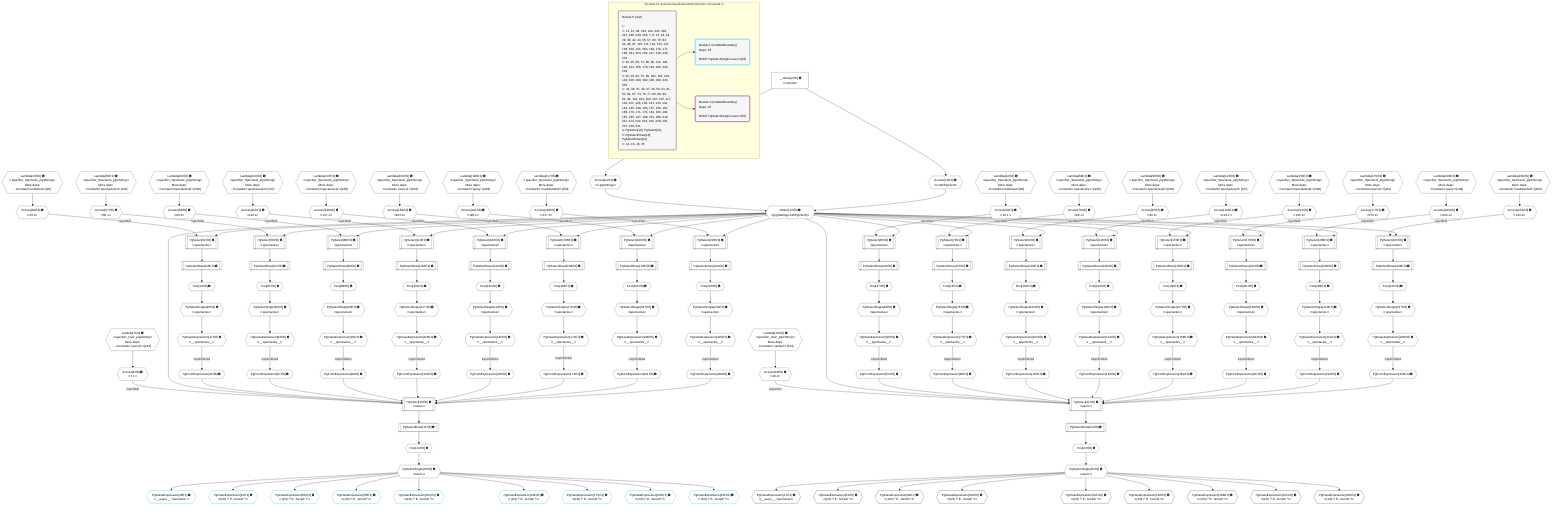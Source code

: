 %%{init: {'themeVariables': { 'fontSize': '12px'}}}%%
graph TD
    classDef path fill:#eee,stroke:#000,color:#000
    classDef plan fill:#fff,stroke-width:1px,color:#000
    classDef itemplan fill:#fff,stroke-width:2px,color:#000
    classDef unbatchedplan fill:#dff,stroke-width:1px,color:#000
    classDef sideeffectplan fill:#fcc,stroke-width:2px,color:#000
    classDef bucket fill:#f6f6f6,color:#000,stroke-width:2px,text-align:left

    subgraph "Buckets for queries/relay/defaultNodeIdCodec.computed-id"
    Bucket0("Bucket 0 (root)<br /><br />1: <br />ᐳ: 11, 12, 28, 243, 244, 245, 246, 247, 248, 249, 250, 7, 8, 13, 18, 19, 29, 30, 42, 43, 56, 57, 69, 70, 83, 84, 96, 97, 110, 111, 123, 124, 137, 138, 150, 151, 163, 164, 176, 177, 190, 191, 203, 204, 217, 218, 230, 231<br />2: 32, 45, 59, 72, 86, 99, 113, 126, 140, 153, 166, 179, 193, 206, 220, 233<br />3: 35, 48, 62, 75, 89, 102, 116, 129, 143, 156, 169, 182, 196, 209, 223, 236<br />ᐳ: 34, 36, 37, 40, 47, 49, 50, 53, 61, 63, 64, 67, 74, 76, 77, 80, 88, 90, 91, 94, 101, 103, 104, 107, 115, 117, 118, 121, 128, 130, 131, 134, 142, 144, 145, 148, 155, 157, 158, 161, 168, 170, 171, 174, 181, 183, 184, 187, 195, 197, 198, 201, 208, 210, 211, 214, 222, 224, 225, 228, 235, 237, 238, 241<br />4: PgSelect[10], PgSelect[21]<br />5: PgSelectRows[15], PgSelectRows[24]<br />ᐳ: 14, 16, 23, 25"):::bucket
    Bucket1("Bucket 1 (nullableBoundary)<br />Deps: 16<br /><br />ROOT PgSelectSingleᐸusersᐳ[16]"):::bucket
    Bucket2("Bucket 2 (nullableBoundary)<br />Deps: 25<br /><br />ROOT PgSelectSingleᐸusersᐳ[25]"):::bucket
    end
    Bucket0 --> Bucket1 & Bucket2

    %% plan dependencies
    PgSelect10[["PgSelect[10∈0] ➊<br />ᐸusersᐳ"]]:::plan
    Object13{{"Object[13∈0] ➊<br />ᐸ{pgSettings,withPgClient}ᐳ"}}:::plan
    Access8{{"Access[8∈0] ➊<br />ᐸ7.1ᐳ"}}:::plan
    PgFromExpression40{{"PgFromExpression[40∈0] ➊"}}:::plan
    PgFromExpression67{{"PgFromExpression[67∈0] ➊"}}:::plan
    PgFromExpression94{{"PgFromExpression[94∈0] ➊"}}:::plan
    PgFromExpression121{{"PgFromExpression[121∈0] ➊"}}:::plan
    PgFromExpression148{{"PgFromExpression[148∈0] ➊"}}:::plan
    PgFromExpression174{{"PgFromExpression[174∈0] ➊"}}:::plan
    PgFromExpression201{{"PgFromExpression[201∈0] ➊"}}:::plan
    PgFromExpression228{{"PgFromExpression[228∈0] ➊"}}:::plan
    Access8 -->|rejectNull| PgSelect10
    Object13 & PgFromExpression40 & PgFromExpression67 & PgFromExpression94 & PgFromExpression121 & PgFromExpression148 & PgFromExpression174 & PgFromExpression201 & PgFromExpression228 --> PgSelect10
    PgSelect21[["PgSelect[21∈0] ➊<br />ᐸusersᐳ"]]:::plan
    Access19{{"Access[19∈0] ➊<br />ᐸ18.1ᐳ"}}:::plan
    PgFromExpression53{{"PgFromExpression[53∈0] ➊"}}:::plan
    PgFromExpression80{{"PgFromExpression[80∈0] ➊"}}:::plan
    PgFromExpression107{{"PgFromExpression[107∈0] ➊"}}:::plan
    PgFromExpression134{{"PgFromExpression[134∈0] ➊"}}:::plan
    PgFromExpression161{{"PgFromExpression[161∈0] ➊"}}:::plan
    PgFromExpression187{{"PgFromExpression[187∈0] ➊"}}:::plan
    PgFromExpression214{{"PgFromExpression[214∈0] ➊"}}:::plan
    PgFromExpression241{{"PgFromExpression[241∈0] ➊"}}:::plan
    Access19 -->|rejectNull| PgSelect21
    Object13 & PgFromExpression53 & PgFromExpression80 & PgFromExpression107 & PgFromExpression134 & PgFromExpression161 & PgFromExpression187 & PgFromExpression214 & PgFromExpression241 --> PgSelect21
    Access11{{"Access[11∈0] ➊<br />ᐸ2.pgSettingsᐳ"}}:::plan
    Access12{{"Access[12∈0] ➊<br />ᐸ2.withPgClientᐳ"}}:::plan
    Access11 & Access12 --> Object13
    PgSelect32[["PgSelect[32∈0] ➊<br />ᐸspectaclesᐳ"]]:::plan
    Access30{{"Access[30∈0] ➊<br />ᐸ29.1ᐳ"}}:::plan
    Access30 -->|rejectNull| PgSelect32
    Object13 --> PgSelect32
    PgSelect45[["PgSelect[45∈0] ➊<br />ᐸspectaclesᐳ"]]:::plan
    Access43{{"Access[43∈0] ➊<br />ᐸ42.1ᐳ"}}:::plan
    Access43 -->|rejectNull| PgSelect45
    Object13 --> PgSelect45
    PgSelect59[["PgSelect[59∈0] ➊<br />ᐸspectaclesᐳ"]]:::plan
    Access57{{"Access[57∈0] ➊<br />ᐸ56.1ᐳ"}}:::plan
    Access57 -->|rejectNull| PgSelect59
    Object13 --> PgSelect59
    PgSelect72[["PgSelect[72∈0] ➊<br />ᐸspectaclesᐳ"]]:::plan
    Access70{{"Access[70∈0] ➊<br />ᐸ69.1ᐳ"}}:::plan
    Access70 -->|rejectNull| PgSelect72
    Object13 --> PgSelect72
    PgSelect86[["PgSelect[86∈0] ➊<br />ᐸspectaclesᐳ"]]:::plan
    Access84{{"Access[84∈0] ➊<br />ᐸ83.1ᐳ"}}:::plan
    Access84 -->|rejectNull| PgSelect86
    Object13 --> PgSelect86
    PgSelect99[["PgSelect[99∈0] ➊<br />ᐸspectaclesᐳ"]]:::plan
    Access97{{"Access[97∈0] ➊<br />ᐸ96.1ᐳ"}}:::plan
    Access97 -->|rejectNull| PgSelect99
    Object13 --> PgSelect99
    PgSelect113[["PgSelect[113∈0] ➊<br />ᐸspectaclesᐳ"]]:::plan
    Access111{{"Access[111∈0] ➊<br />ᐸ110.1ᐳ"}}:::plan
    Access111 -->|rejectNull| PgSelect113
    Object13 --> PgSelect113
    PgSelect126[["PgSelect[126∈0] ➊<br />ᐸspectaclesᐳ"]]:::plan
    Access124{{"Access[124∈0] ➊<br />ᐸ123.1ᐳ"}}:::plan
    Access124 -->|rejectNull| PgSelect126
    Object13 --> PgSelect126
    PgSelect140[["PgSelect[140∈0] ➊<br />ᐸspectaclesᐳ"]]:::plan
    Access138{{"Access[138∈0] ➊<br />ᐸ137.1ᐳ"}}:::plan
    Access138 -->|rejectNull| PgSelect140
    Object13 --> PgSelect140
    PgSelect153[["PgSelect[153∈0] ➊<br />ᐸspectaclesᐳ"]]:::plan
    Access151{{"Access[151∈0] ➊<br />ᐸ150.1ᐳ"}}:::plan
    Access151 -->|rejectNull| PgSelect153
    Object13 --> PgSelect153
    PgSelect166[["PgSelect[166∈0] ➊<br />ᐸspectaclesᐳ"]]:::plan
    Access164{{"Access[164∈0] ➊<br />ᐸ163.1ᐳ"}}:::plan
    Access164 -->|rejectNull| PgSelect166
    Object13 --> PgSelect166
    PgSelect179[["PgSelect[179∈0] ➊<br />ᐸspectaclesᐳ"]]:::plan
    Access177{{"Access[177∈0] ➊<br />ᐸ176.1ᐳ"}}:::plan
    Access177 -->|rejectNull| PgSelect179
    Object13 --> PgSelect179
    PgSelect193[["PgSelect[193∈0] ➊<br />ᐸspectaclesᐳ"]]:::plan
    Access191{{"Access[191∈0] ➊<br />ᐸ190.1ᐳ"}}:::plan
    Access191 -->|rejectNull| PgSelect193
    Object13 --> PgSelect193
    PgSelect206[["PgSelect[206∈0] ➊<br />ᐸspectaclesᐳ"]]:::plan
    Access204{{"Access[204∈0] ➊<br />ᐸ203.1ᐳ"}}:::plan
    Access204 -->|rejectNull| PgSelect206
    Object13 --> PgSelect206
    PgSelect220[["PgSelect[220∈0] ➊<br />ᐸspectaclesᐳ"]]:::plan
    Access218{{"Access[218∈0] ➊<br />ᐸ217.1ᐳ"}}:::plan
    Access218 -->|rejectNull| PgSelect220
    Object13 --> PgSelect220
    PgSelect233[["PgSelect[233∈0] ➊<br />ᐸspectaclesᐳ"]]:::plan
    Access231{{"Access[231∈0] ➊<br />ᐸ230.1ᐳ"}}:::plan
    Access231 -->|rejectNull| PgSelect233
    Object13 --> PgSelect233
    Lambda7{{"Lambda[7∈0] ➊<br />ᐸspecifier_User_pipeStringᐳ<br />More deps:<br />- Constantᐸ'users|1'ᐳ[243]"}}:::plan
    Lambda7 --> Access8
    __Value2["__Value[2∈0] ➊<br />ᐸcontextᐳ"]:::plan
    __Value2 --> Access11
    __Value2 --> Access12
    First14{{"First[14∈0] ➊"}}:::plan
    PgSelectRows15[["PgSelectRows[15∈0] ➊"]]:::plan
    PgSelectRows15 --> First14
    PgSelect10 --> PgSelectRows15
    PgSelectSingle16{{"PgSelectSingle[16∈0] ➊<br />ᐸusersᐳ"}}:::plan
    First14 --> PgSelectSingle16
    Lambda18{{"Lambda[18∈0] ➊<br />ᐸspecifier_User_pipeStringᐳ<br />More deps:<br />- Constantᐸ'users|2'ᐳ[244]"}}:::plan
    Lambda18 --> Access19
    First23{{"First[23∈0] ➊"}}:::plan
    PgSelectRows24[["PgSelectRows[24∈0] ➊"]]:::plan
    PgSelectRows24 --> First23
    PgSelect21 --> PgSelectRows24
    PgSelectSingle25{{"PgSelectSingle[25∈0] ➊<br />ᐸusersᐳ"}}:::plan
    First23 --> PgSelectSingle25
    Lambda29{{"Lambda[29∈0] ➊<br />ᐸspecifier_Spectacle_pipeStringᐳ<br />More deps:<br />- Constantᐸundefinedᐳ[28]"}}:::plan
    Lambda29 --> Access30
    First34{{"First[34∈0] ➊"}}:::plan
    PgSelectRows35[["PgSelectRows[35∈0] ➊"]]:::plan
    PgSelectRows35 --> First34
    PgSelect32 --> PgSelectRows35
    PgSelectSingle36{{"PgSelectSingle[36∈0] ➊<br />ᐸspectaclesᐳ"}}:::plan
    First34 --> PgSelectSingle36
    PgClassExpression37{{"PgClassExpression[37∈0] ➊<br />ᐸ__spectacles__ᐳ"}}:::plan
    PgSelectSingle36 --> PgClassExpression37
    PgClassExpression37 -->|trapInhibited| PgFromExpression40
    Lambda42{{"Lambda[42∈0] ➊<br />ᐸspecifier_Spectacle_pipeStringᐳ<br />More deps:<br />- Constantᐸundefinedᐳ[28]"}}:::plan
    Lambda42 --> Access43
    First47{{"First[47∈0] ➊"}}:::plan
    PgSelectRows48[["PgSelectRows[48∈0] ➊"]]:::plan
    PgSelectRows48 --> First47
    PgSelect45 --> PgSelectRows48
    PgSelectSingle49{{"PgSelectSingle[49∈0] ➊<br />ᐸspectaclesᐳ"}}:::plan
    First47 --> PgSelectSingle49
    PgClassExpression50{{"PgClassExpression[50∈0] ➊<br />ᐸ__spectacles__ᐳ"}}:::plan
    PgSelectSingle49 --> PgClassExpression50
    PgClassExpression50 -->|trapInhibited| PgFromExpression53
    Lambda56{{"Lambda[56∈0] ➊<br />ᐸspecifier_Spectacle_pipeStringᐳ<br />More deps:<br />- Constantᐸ'spectacles|1'ᐳ[245]"}}:::plan
    Lambda56 --> Access57
    First61{{"First[61∈0] ➊"}}:::plan
    PgSelectRows62[["PgSelectRows[62∈0] ➊"]]:::plan
    PgSelectRows62 --> First61
    PgSelect59 --> PgSelectRows62
    PgSelectSingle63{{"PgSelectSingle[63∈0] ➊<br />ᐸspectaclesᐳ"}}:::plan
    First61 --> PgSelectSingle63
    PgClassExpression64{{"PgClassExpression[64∈0] ➊<br />ᐸ__spectacles__ᐳ"}}:::plan
    PgSelectSingle63 --> PgClassExpression64
    PgClassExpression64 -->|trapInhibited| PgFromExpression67
    Lambda69{{"Lambda[69∈0] ➊<br />ᐸspecifier_Spectacle_pipeStringᐳ<br />More deps:<br />- Constantᐸ'spectacles|1'ᐳ[245]"}}:::plan
    Lambda69 --> Access70
    First74{{"First[74∈0] ➊"}}:::plan
    PgSelectRows75[["PgSelectRows[75∈0] ➊"]]:::plan
    PgSelectRows75 --> First74
    PgSelect72 --> PgSelectRows75
    PgSelectSingle76{{"PgSelectSingle[76∈0] ➊<br />ᐸspectaclesᐳ"}}:::plan
    First74 --> PgSelectSingle76
    PgClassExpression77{{"PgClassExpression[77∈0] ➊<br />ᐸ__spectacles__ᐳ"}}:::plan
    PgSelectSingle76 --> PgClassExpression77
    PgClassExpression77 -->|trapInhibited| PgFromExpression80
    Lambda83{{"Lambda[83∈0] ➊<br />ᐸspecifier_Spectacle_pipeStringᐳ<br />More deps:<br />- Constantᐸ'spectacles|2'ᐳ[246]"}}:::plan
    Lambda83 --> Access84
    First88{{"First[88∈0] ➊"}}:::plan
    PgSelectRows89[["PgSelectRows[89∈0] ➊"]]:::plan
    PgSelectRows89 --> First88
    PgSelect86 --> PgSelectRows89
    PgSelectSingle90{{"PgSelectSingle[90∈0] ➊<br />ᐸspectaclesᐳ"}}:::plan
    First88 --> PgSelectSingle90
    PgClassExpression91{{"PgClassExpression[91∈0] ➊<br />ᐸ__spectacles__ᐳ"}}:::plan
    PgSelectSingle90 --> PgClassExpression91
    PgClassExpression91 -->|trapInhibited| PgFromExpression94
    Lambda96{{"Lambda[96∈0] ➊<br />ᐸspecifier_Spectacle_pipeStringᐳ<br />More deps:<br />- Constantᐸ'spectacles|2'ᐳ[246]"}}:::plan
    Lambda96 --> Access97
    First101{{"First[101∈0] ➊"}}:::plan
    PgSelectRows102[["PgSelectRows[102∈0] ➊"]]:::plan
    PgSelectRows102 --> First101
    PgSelect99 --> PgSelectRows102
    PgSelectSingle103{{"PgSelectSingle[103∈0] ➊<br />ᐸspectaclesᐳ"}}:::plan
    First101 --> PgSelectSingle103
    PgClassExpression104{{"PgClassExpression[104∈0] ➊<br />ᐸ__spectacles__ᐳ"}}:::plan
    PgSelectSingle103 --> PgClassExpression104
    PgClassExpression104 -->|trapInhibited| PgFromExpression107
    Lambda110{{"Lambda[110∈0] ➊<br />ᐸspecifier_Spectacle_pipeStringᐳ<br />More deps:<br />- Constantᐸ'spectacles|3'ᐳ[247]"}}:::plan
    Lambda110 --> Access111
    First115{{"First[115∈0] ➊"}}:::plan
    PgSelectRows116[["PgSelectRows[116∈0] ➊"]]:::plan
    PgSelectRows116 --> First115
    PgSelect113 --> PgSelectRows116
    PgSelectSingle117{{"PgSelectSingle[117∈0] ➊<br />ᐸspectaclesᐳ"}}:::plan
    First115 --> PgSelectSingle117
    PgClassExpression118{{"PgClassExpression[118∈0] ➊<br />ᐸ__spectacles__ᐳ"}}:::plan
    PgSelectSingle117 --> PgClassExpression118
    PgClassExpression118 -->|trapInhibited| PgFromExpression121
    Lambda123{{"Lambda[123∈0] ➊<br />ᐸspecifier_Spectacle_pipeStringᐳ<br />More deps:<br />- Constantᐸ'spectacles|3'ᐳ[247]"}}:::plan
    Lambda123 --> Access124
    First128{{"First[128∈0] ➊"}}:::plan
    PgSelectRows129[["PgSelectRows[129∈0] ➊"]]:::plan
    PgSelectRows129 --> First128
    PgSelect126 --> PgSelectRows129
    PgSelectSingle130{{"PgSelectSingle[130∈0] ➊<br />ᐸspectaclesᐳ"}}:::plan
    First128 --> PgSelectSingle130
    PgClassExpression131{{"PgClassExpression[131∈0] ➊<br />ᐸ__spectacles__ᐳ"}}:::plan
    PgSelectSingle130 --> PgClassExpression131
    PgClassExpression131 -->|trapInhibited| PgFromExpression134
    Lambda137{{"Lambda[137∈0] ➊<br />ᐸspecifier_Spectacle_pipeStringᐳ<br />More deps:<br />- Constantᐸ'spectacles|4'ᐳ[248]"}}:::plan
    Lambda137 --> Access138
    First142{{"First[142∈0] ➊"}}:::plan
    PgSelectRows143[["PgSelectRows[143∈0] ➊"]]:::plan
    PgSelectRows143 --> First142
    PgSelect140 --> PgSelectRows143
    PgSelectSingle144{{"PgSelectSingle[144∈0] ➊<br />ᐸspectaclesᐳ"}}:::plan
    First142 --> PgSelectSingle144
    PgClassExpression145{{"PgClassExpression[145∈0] ➊<br />ᐸ__spectacles__ᐳ"}}:::plan
    PgSelectSingle144 --> PgClassExpression145
    PgClassExpression145 -->|trapInhibited| PgFromExpression148
    Lambda150{{"Lambda[150∈0] ➊<br />ᐸspecifier_Spectacle_pipeStringᐳ<br />More deps:<br />- Constantᐸ'spectacles|4'ᐳ[248]"}}:::plan
    Lambda150 --> Access151
    First155{{"First[155∈0] ➊"}}:::plan
    PgSelectRows156[["PgSelectRows[156∈0] ➊"]]:::plan
    PgSelectRows156 --> First155
    PgSelect153 --> PgSelectRows156
    PgSelectSingle157{{"PgSelectSingle[157∈0] ➊<br />ᐸspectaclesᐳ"}}:::plan
    First155 --> PgSelectSingle157
    PgClassExpression158{{"PgClassExpression[158∈0] ➊<br />ᐸ__spectacles__ᐳ"}}:::plan
    PgSelectSingle157 --> PgClassExpression158
    PgClassExpression158 -->|trapInhibited| PgFromExpression161
    Lambda163{{"Lambda[163∈0] ➊<br />ᐸspecifier_Spectacle_pipeStringᐳ<br />More deps:<br />- Constantᐸ'users|1'ᐳ[243]"}}:::plan
    Lambda163 --> Access164
    First168{{"First[168∈0] ➊"}}:::plan
    PgSelectRows169[["PgSelectRows[169∈0] ➊"]]:::plan
    PgSelectRows169 --> First168
    PgSelect166 --> PgSelectRows169
    PgSelectSingle170{{"PgSelectSingle[170∈0] ➊<br />ᐸspectaclesᐳ"}}:::plan
    First168 --> PgSelectSingle170
    PgClassExpression171{{"PgClassExpression[171∈0] ➊<br />ᐸ__spectacles__ᐳ"}}:::plan
    PgSelectSingle170 --> PgClassExpression171
    PgClassExpression171 -->|trapInhibited| PgFromExpression174
    Lambda176{{"Lambda[176∈0] ➊<br />ᐸspecifier_Spectacle_pipeStringᐳ<br />More deps:<br />- Constantᐸ'users|1'ᐳ[243]"}}:::plan
    Lambda176 --> Access177
    First181{{"First[181∈0] ➊"}}:::plan
    PgSelectRows182[["PgSelectRows[182∈0] ➊"]]:::plan
    PgSelectRows182 --> First181
    PgSelect179 --> PgSelectRows182
    PgSelectSingle183{{"PgSelectSingle[183∈0] ➊<br />ᐸspectaclesᐳ"}}:::plan
    First181 --> PgSelectSingle183
    PgClassExpression184{{"PgClassExpression[184∈0] ➊<br />ᐸ__spectacles__ᐳ"}}:::plan
    PgSelectSingle183 --> PgClassExpression184
    PgClassExpression184 -->|trapInhibited| PgFromExpression187
    Lambda190{{"Lambda[190∈0] ➊<br />ᐸspecifier_Spectacle_pipeStringᐳ<br />More deps:<br />- Constantᐸ'query'ᐳ[249]"}}:::plan
    Lambda190 --> Access191
    First195{{"First[195∈0] ➊"}}:::plan
    PgSelectRows196[["PgSelectRows[196∈0] ➊"]]:::plan
    PgSelectRows196 --> First195
    PgSelect193 --> PgSelectRows196
    PgSelectSingle197{{"PgSelectSingle[197∈0] ➊<br />ᐸspectaclesᐳ"}}:::plan
    First195 --> PgSelectSingle197
    PgClassExpression198{{"PgClassExpression[198∈0] ➊<br />ᐸ__spectacles__ᐳ"}}:::plan
    PgSelectSingle197 --> PgClassExpression198
    PgClassExpression198 -->|trapInhibited| PgFromExpression201
    Lambda203{{"Lambda[203∈0] ➊<br />ᐸspecifier_Spectacle_pipeStringᐳ<br />More deps:<br />- Constantᐸ'query'ᐳ[249]"}}:::plan
    Lambda203 --> Access204
    First208{{"First[208∈0] ➊"}}:::plan
    PgSelectRows209[["PgSelectRows[209∈0] ➊"]]:::plan
    PgSelectRows209 --> First208
    PgSelect206 --> PgSelectRows209
    PgSelectSingle210{{"PgSelectSingle[210∈0] ➊<br />ᐸspectaclesᐳ"}}:::plan
    First208 --> PgSelectSingle210
    PgClassExpression211{{"PgClassExpression[211∈0] ➊<br />ᐸ__spectacles__ᐳ"}}:::plan
    PgSelectSingle210 --> PgClassExpression211
    PgClassExpression211 -->|trapInhibited| PgFromExpression214
    Lambda217{{"Lambda[217∈0] ➊<br />ᐸspecifier_Spectacle_pipeStringᐳ<br />More deps:<br />- Constantᐸ'invalidnodeid'ᐳ[250]"}}:::plan
    Lambda217 --> Access218
    First222{{"First[222∈0] ➊"}}:::plan
    PgSelectRows223[["PgSelectRows[223∈0] ➊"]]:::plan
    PgSelectRows223 --> First222
    PgSelect220 --> PgSelectRows223
    PgSelectSingle224{{"PgSelectSingle[224∈0] ➊<br />ᐸspectaclesᐳ"}}:::plan
    First222 --> PgSelectSingle224
    PgClassExpression225{{"PgClassExpression[225∈0] ➊<br />ᐸ__spectacles__ᐳ"}}:::plan
    PgSelectSingle224 --> PgClassExpression225
    PgClassExpression225 -->|trapInhibited| PgFromExpression228
    Lambda230{{"Lambda[230∈0] ➊<br />ᐸspecifier_Spectacle_pipeStringᐳ<br />More deps:<br />- Constantᐸ'invalidnodeid'ᐳ[250]"}}:::plan
    Lambda230 --> Access231
    First235{{"First[235∈0] ➊"}}:::plan
    PgSelectRows236[["PgSelectRows[236∈0] ➊"]]:::plan
    PgSelectRows236 --> First235
    PgSelect233 --> PgSelectRows236
    PgSelectSingle237{{"PgSelectSingle[237∈0] ➊<br />ᐸspectaclesᐳ"}}:::plan
    First235 --> PgSelectSingle237
    PgClassExpression238{{"PgClassExpression[238∈0] ➊<br />ᐸ__spectacles__ᐳ"}}:::plan
    PgSelectSingle237 --> PgClassExpression238
    PgClassExpression238 -->|trapInhibited| PgFromExpression241
    PgClassExpression26{{"PgClassExpression[26∈1] ➊<br />ᐸ__users__.”username”ᐳ"}}:::plan
    PgSelectSingle16 --> PgClassExpression26
    PgClassExpression41{{"PgClassExpression[41∈1] ➊<br />ᐸ(1/0) /* E...ferred! */ᐳ"}}:::plan
    PgSelectSingle16 --> PgClassExpression41
    PgClassExpression68{{"PgClassExpression[68∈1] ➊<br />ᐸ(1/0) /* E...ferred! */ᐳ"}}:::plan
    PgSelectSingle16 --> PgClassExpression68
    PgClassExpression95{{"PgClassExpression[95∈1] ➊<br />ᐸ(1/0) /* E...ferred! */ᐳ"}}:::plan
    PgSelectSingle16 --> PgClassExpression95
    PgClassExpression122{{"PgClassExpression[122∈1] ➊<br />ᐸ(1/0) /* E...ferred! */ᐳ"}}:::plan
    PgSelectSingle16 --> PgClassExpression122
    PgClassExpression149{{"PgClassExpression[149∈1] ➊<br />ᐸ(1/0) /* E...ferred! */ᐳ"}}:::plan
    PgSelectSingle16 --> PgClassExpression149
    PgClassExpression175{{"PgClassExpression[175∈1] ➊<br />ᐸ(1/0) /* E...ferred! */ᐳ"}}:::plan
    PgSelectSingle16 --> PgClassExpression175
    PgClassExpression202{{"PgClassExpression[202∈1] ➊<br />ᐸ(1/0) /* E...ferred! */ᐳ"}}:::plan
    PgSelectSingle16 --> PgClassExpression202
    PgClassExpression229{{"PgClassExpression[229∈1] ➊<br />ᐸ(1/0) /* E...ferred! */ᐳ"}}:::plan
    PgSelectSingle16 --> PgClassExpression229
    PgClassExpression27{{"PgClassExpression[27∈2] ➊<br />ᐸ__users__.”username”ᐳ"}}:::plan
    PgSelectSingle25 --> PgClassExpression27
    PgClassExpression54{{"PgClassExpression[54∈2] ➊<br />ᐸ(1/0) /* E...ferred! */ᐳ"}}:::plan
    PgSelectSingle25 --> PgClassExpression54
    PgClassExpression81{{"PgClassExpression[81∈2] ➊<br />ᐸ(1/0) /* E...ferred! */ᐳ"}}:::plan
    PgSelectSingle25 --> PgClassExpression81
    PgClassExpression108{{"PgClassExpression[108∈2] ➊<br />ᐸ(1/0) /* E...ferred! */ᐳ"}}:::plan
    PgSelectSingle25 --> PgClassExpression108
    PgClassExpression135{{"PgClassExpression[135∈2] ➊<br />ᐸ(1/0) /* E...ferred! */ᐳ"}}:::plan
    PgSelectSingle25 --> PgClassExpression135
    PgClassExpression162{{"PgClassExpression[162∈2] ➊<br />ᐸ(1/0) /* E...ferred! */ᐳ"}}:::plan
    PgSelectSingle25 --> PgClassExpression162
    PgClassExpression188{{"PgClassExpression[188∈2] ➊<br />ᐸ(1/0) /* E...ferred! */ᐳ"}}:::plan
    PgSelectSingle25 --> PgClassExpression188
    PgClassExpression215{{"PgClassExpression[215∈2] ➊<br />ᐸ(1/0) /* E...ferred! */ᐳ"}}:::plan
    PgSelectSingle25 --> PgClassExpression215
    PgClassExpression242{{"PgClassExpression[242∈2] ➊<br />ᐸ(1/0) /* E...ferred! */ᐳ"}}:::plan
    PgSelectSingle25 --> PgClassExpression242

    %% define steps
    classDef bucket0 stroke:#696969
    class Bucket0,__Value2,Lambda7,Access8,PgSelect10,Access11,Access12,Object13,First14,PgSelectRows15,PgSelectSingle16,Lambda18,Access19,PgSelect21,First23,PgSelectRows24,PgSelectSingle25,Lambda29,Access30,PgSelect32,First34,PgSelectRows35,PgSelectSingle36,PgClassExpression37,PgFromExpression40,Lambda42,Access43,PgSelect45,First47,PgSelectRows48,PgSelectSingle49,PgClassExpression50,PgFromExpression53,Lambda56,Access57,PgSelect59,First61,PgSelectRows62,PgSelectSingle63,PgClassExpression64,PgFromExpression67,Lambda69,Access70,PgSelect72,First74,PgSelectRows75,PgSelectSingle76,PgClassExpression77,PgFromExpression80,Lambda83,Access84,PgSelect86,First88,PgSelectRows89,PgSelectSingle90,PgClassExpression91,PgFromExpression94,Lambda96,Access97,PgSelect99,First101,PgSelectRows102,PgSelectSingle103,PgClassExpression104,PgFromExpression107,Lambda110,Access111,PgSelect113,First115,PgSelectRows116,PgSelectSingle117,PgClassExpression118,PgFromExpression121,Lambda123,Access124,PgSelect126,First128,PgSelectRows129,PgSelectSingle130,PgClassExpression131,PgFromExpression134,Lambda137,Access138,PgSelect140,First142,PgSelectRows143,PgSelectSingle144,PgClassExpression145,PgFromExpression148,Lambda150,Access151,PgSelect153,First155,PgSelectRows156,PgSelectSingle157,PgClassExpression158,PgFromExpression161,Lambda163,Access164,PgSelect166,First168,PgSelectRows169,PgSelectSingle170,PgClassExpression171,PgFromExpression174,Lambda176,Access177,PgSelect179,First181,PgSelectRows182,PgSelectSingle183,PgClassExpression184,PgFromExpression187,Lambda190,Access191,PgSelect193,First195,PgSelectRows196,PgSelectSingle197,PgClassExpression198,PgFromExpression201,Lambda203,Access204,PgSelect206,First208,PgSelectRows209,PgSelectSingle210,PgClassExpression211,PgFromExpression214,Lambda217,Access218,PgSelect220,First222,PgSelectRows223,PgSelectSingle224,PgClassExpression225,PgFromExpression228,Lambda230,Access231,PgSelect233,First235,PgSelectRows236,PgSelectSingle237,PgClassExpression238,PgFromExpression241 bucket0
    classDef bucket1 stroke:#00bfff
    class Bucket1,PgClassExpression26,PgClassExpression41,PgClassExpression68,PgClassExpression95,PgClassExpression122,PgClassExpression149,PgClassExpression175,PgClassExpression202,PgClassExpression229 bucket1
    classDef bucket2 stroke:#7f007f
    class Bucket2,PgClassExpression27,PgClassExpression54,PgClassExpression81,PgClassExpression108,PgClassExpression135,PgClassExpression162,PgClassExpression188,PgClassExpression215,PgClassExpression242 bucket2